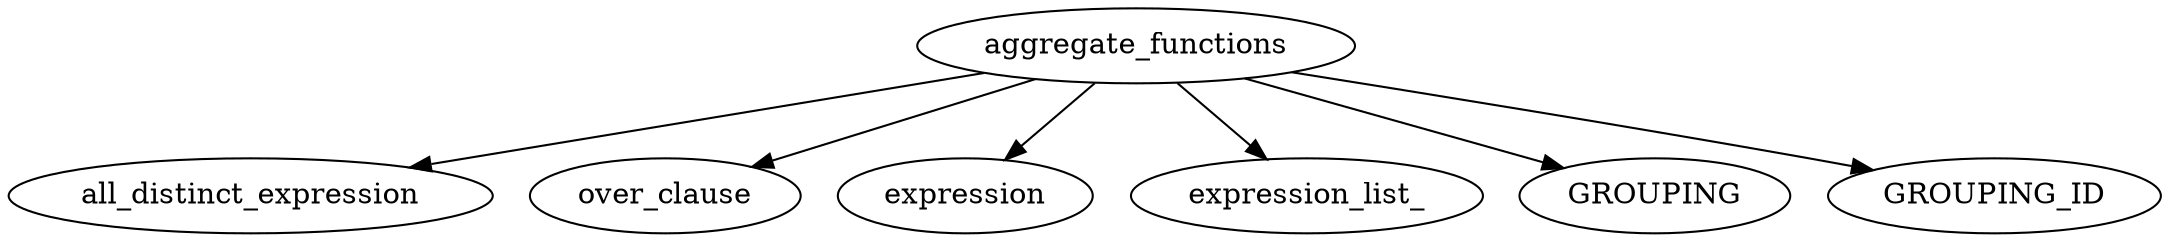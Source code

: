 digraph {
  aggregate_functions
    [URL="https://github.com/Crary-Systems/tree-sitter-tsql/blob/main/test/corpus/aggregate_functions.txt"]

  aggregate_functions -> all_distinct_expression
  aggregate_functions -> over_clause
  aggregate_functions -> expression
  aggregate_functions -> expression_list_

  aggregate_functions -> GROUPING
  aggregate_functions -> GROUPING_ID
}
